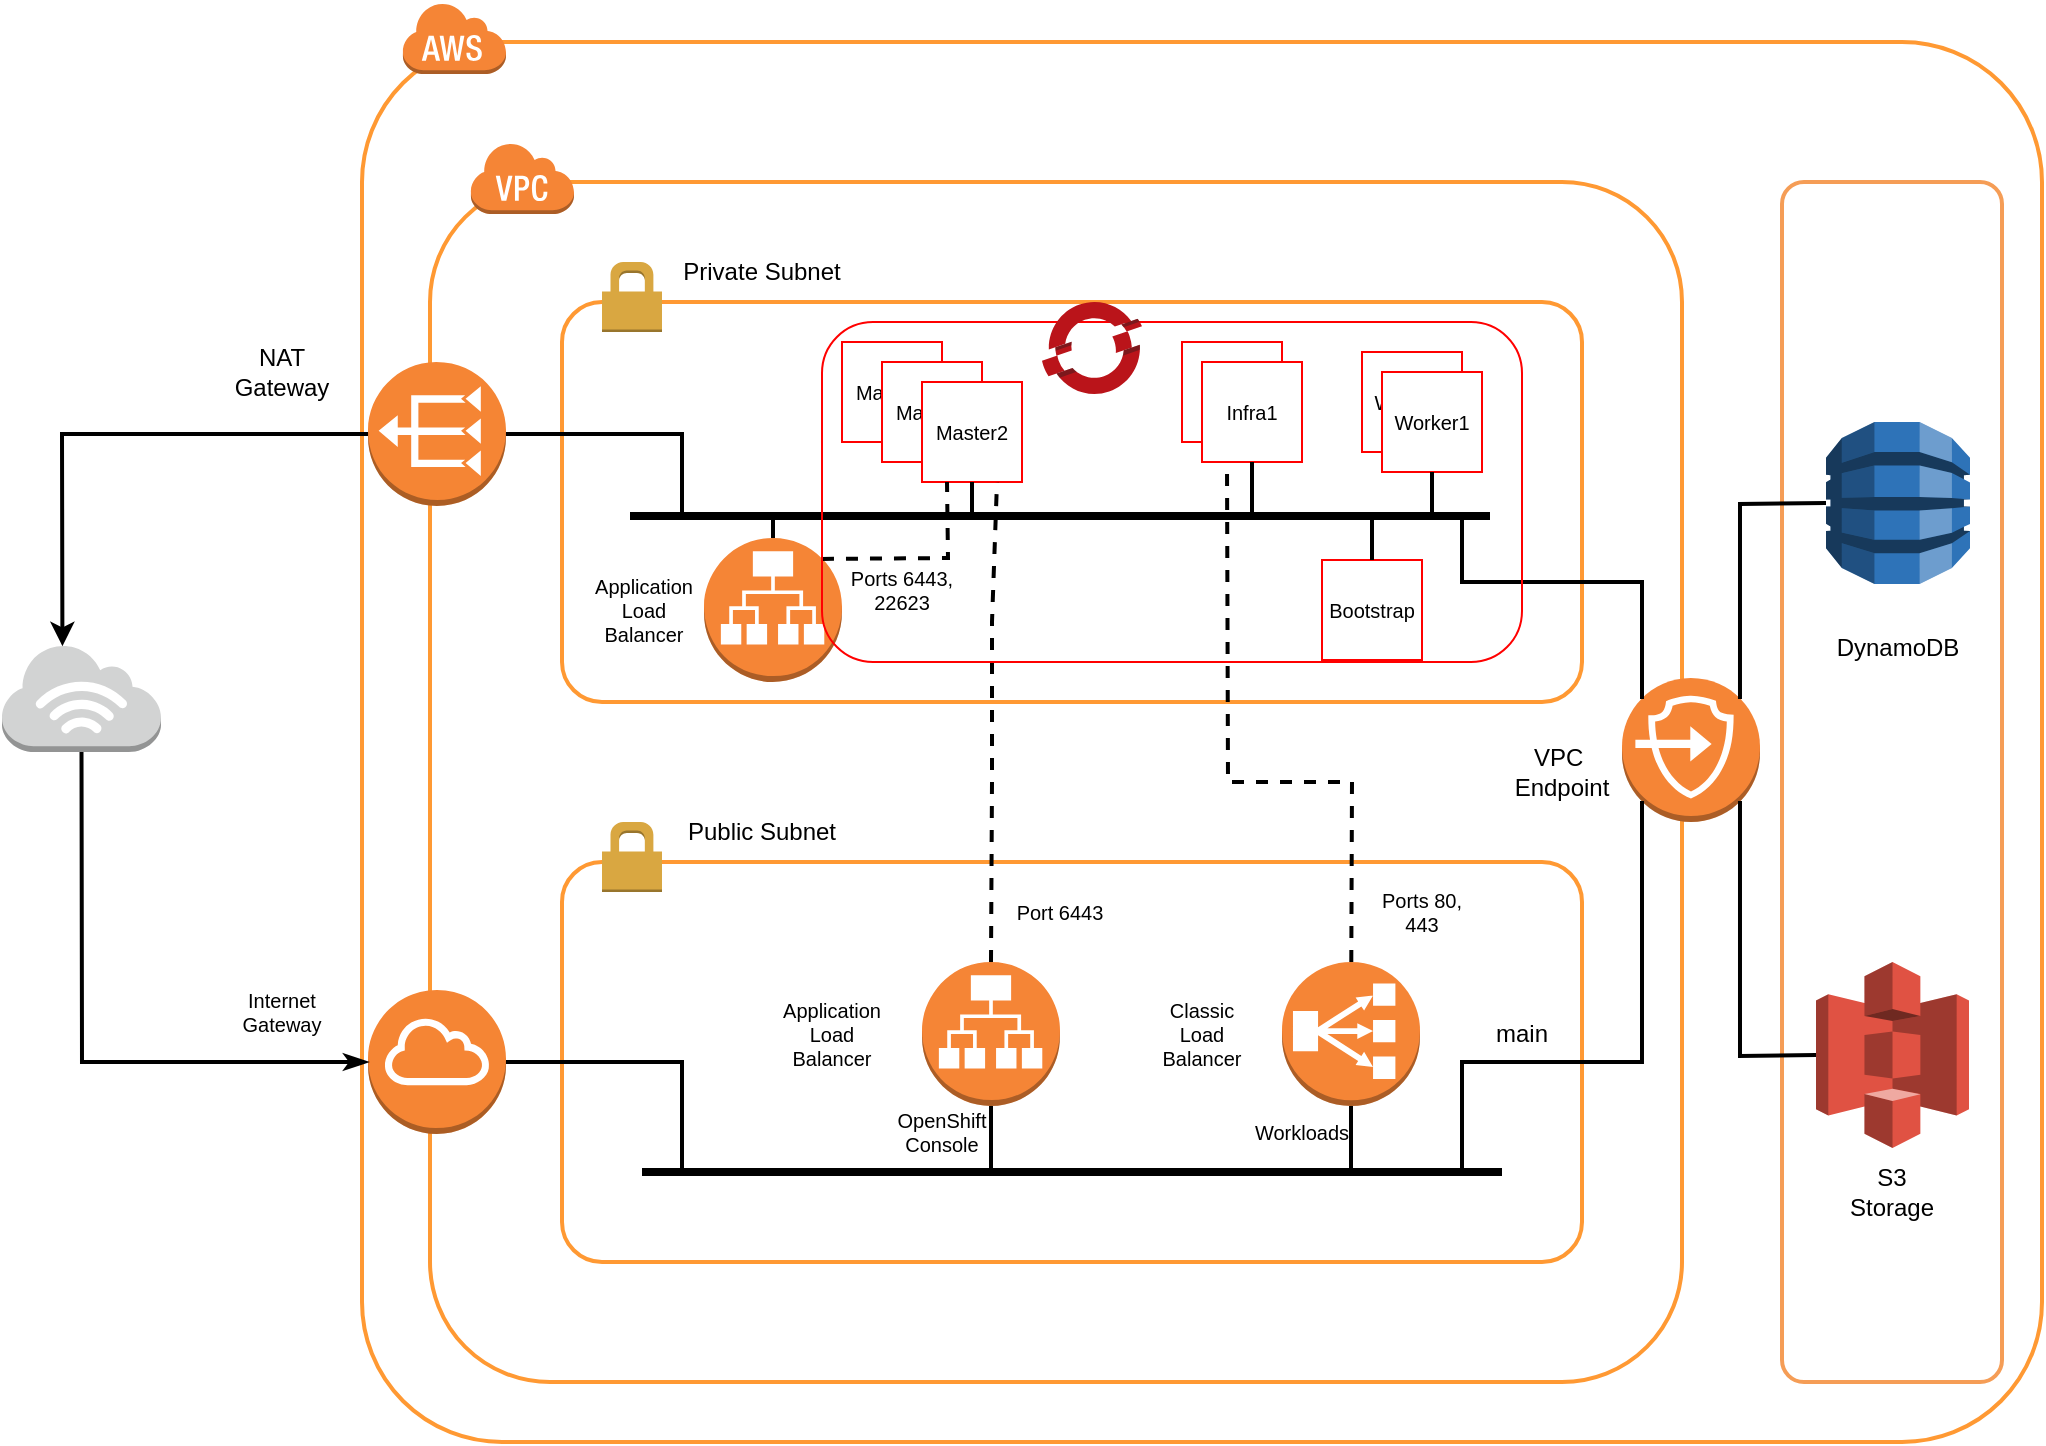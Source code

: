 <mxfile>
    <diagram id="Rc5hr2WGM002AqjLndv9" name="Page-1">
        <mxGraphModel dx="1774" dy="807" grid="1" gridSize="10" guides="1" tooltips="1" connect="1" arrows="1" fold="1" page="1" pageScale="1" pageWidth="827" pageHeight="1169" math="0" shadow="0">
            <root>
                <mxCell id="0"/>
                <object label="Base" id="1">
                    <mxCell style="" parent="0"/>
                </object>
                <mxCell id="4" value="" style="rounded=1;arcSize=10;dashed=0;fillColor=none;gradientColor=none;strokeWidth=2;strokeColor=#FF9933;" vertex="1" parent="1">
                    <mxGeometry x="280" y="230" width="840" height="700" as="geometry"/>
                </mxCell>
                <mxCell id="5" value="" style="dashed=0;html=1;shape=mxgraph.aws3.cloud;fillColor=#F58536;gradientColor=none;dashed=0;" vertex="1" parent="1">
                    <mxGeometry x="300" y="210" width="52" height="36" as="geometry"/>
                </mxCell>
                <mxCell id="8" value="" style="outlineConnect=0;dashed=0;verticalLabelPosition=bottom;verticalAlign=top;align=center;html=1;shape=mxgraph.aws3.internet_3;fillColor=#D2D3D3;gradientColor=none;" vertex="1" parent="1">
                    <mxGeometry x="100" y="531" width="79.5" height="54" as="geometry"/>
                </mxCell>
                <mxCell id="41" value="" style="rounded=1;arcSize=10;strokeColor=#F59D56;fillColor=none;gradientColor=none;strokeWidth=2;" vertex="1" parent="1">
                    <mxGeometry x="990" y="300" width="110" height="600" as="geometry"/>
                </mxCell>
                <object label="VPC" id="9">
                    <mxCell style="" parent="0"/>
                </object>
                <mxCell id="14" value="" style="rounded=1;arcSize=10;dashed=0;fillColor=none;gradientColor=none;strokeWidth=2;strokeColor=#FF9933;" vertex="1" parent="9">
                    <mxGeometry x="314" y="300" width="626" height="600" as="geometry"/>
                </mxCell>
                <mxCell id="15" value="" style="dashed=0;html=1;shape=mxgraph.aws3.virtual_private_cloud;fillColor=#F58536;gradientColor=none;dashed=0;" vertex="1" parent="9">
                    <mxGeometry x="334" y="280" width="52" height="36" as="geometry"/>
                </mxCell>
                <object label="Networking" id="16">
                    <mxCell parent="0"/>
                </object>
                <mxCell id="17" value="" style="rounded=1;arcSize=10;dashed=0;fillColor=none;gradientColor=none;strokeWidth=2;strokeColor=#FF9933;" vertex="1" parent="16">
                    <mxGeometry x="380" y="360" width="510" height="200" as="geometry"/>
                </mxCell>
                <mxCell id="18" value="" style="dashed=0;html=1;shape=mxgraph.aws3.permissions;fillColor=#D9A741;gradientColor=none;dashed=0;" vertex="1" parent="16">
                    <mxGeometry x="400" y="340" width="30" height="35" as="geometry"/>
                </mxCell>
                <mxCell id="19" value="" style="rounded=1;arcSize=10;dashed=0;fillColor=none;gradientColor=none;strokeWidth=2;strokeColor=#FF9933;" vertex="1" parent="16">
                    <mxGeometry x="380" y="640" width="510" height="200" as="geometry"/>
                </mxCell>
                <mxCell id="20" value="" style="dashed=0;html=1;shape=mxgraph.aws3.permissions;fillColor=#D9A741;gradientColor=none;dashed=0;" vertex="1" parent="16">
                    <mxGeometry x="400" y="620" width="30" height="35" as="geometry"/>
                </mxCell>
                <mxCell id="21" value="Private Subnet" style="text;html=1;strokeColor=none;fillColor=none;align=center;verticalAlign=middle;whiteSpace=wrap;rounded=0;" vertex="1" parent="16">
                    <mxGeometry x="430" y="330" width="100" height="30" as="geometry"/>
                </mxCell>
                <mxCell id="22" value="Public Subnet" style="text;html=1;strokeColor=none;fillColor=none;align=center;verticalAlign=middle;whiteSpace=wrap;rounded=0;" vertex="1" parent="16">
                    <mxGeometry x="430" y="610" width="100" height="30" as="geometry"/>
                </mxCell>
                <mxCell id="23" value="" style="outlineConnect=0;dashed=0;verticalLabelPosition=bottom;verticalAlign=top;align=center;html=1;shape=mxgraph.aws3.vpc_nat_gateway;fillColor=#F58534;gradientColor=none;flipV=0;flipH=1;" vertex="1" parent="16">
                    <mxGeometry x="283" y="390" width="69" height="72" as="geometry"/>
                </mxCell>
                <mxCell id="24" value="" style="outlineConnect=0;dashed=0;verticalLabelPosition=bottom;verticalAlign=top;align=center;html=1;shape=mxgraph.aws3.internet_gateway;fillColor=#F58534;gradientColor=none;" vertex="1" parent="16">
                    <mxGeometry x="283" y="704" width="69" height="72" as="geometry"/>
                </mxCell>
                <mxCell id="25" value="NAT Gateway" style="text;html=1;strokeColor=none;fillColor=none;align=center;verticalAlign=middle;whiteSpace=wrap;rounded=0;" vertex="1" parent="16">
                    <mxGeometry x="210" y="380" width="60" height="30" as="geometry"/>
                </mxCell>
                <mxCell id="27" value="" style="line;strokeWidth=4;html=1;perimeter=backbonePerimeter;points=[];outlineConnect=0;" vertex="1" parent="16">
                    <mxGeometry x="414" y="462" width="430" height="10" as="geometry"/>
                </mxCell>
                <mxCell id="28" value="" style="line;strokeWidth=4;html=1;perimeter=backbonePerimeter;points=[];outlineConnect=0;" vertex="1" parent="16">
                    <mxGeometry x="420" y="790" width="430" height="10" as="geometry"/>
                </mxCell>
                <mxCell id="29" value="" style="endArrow=none;html=1;entryX=1;entryY=0.5;entryDx=0;entryDy=0;entryPerimeter=0;exitX=0.38;exitY=0.02;exitDx=0;exitDy=0;exitPerimeter=0;rounded=0;startArrow=classic;startFill=1;strokeWidth=2;" edge="1" parent="16" source="8" target="23">
                    <mxGeometry width="50" height="50" relative="1" as="geometry">
                        <mxPoint x="60" y="460" as="sourcePoint"/>
                        <mxPoint x="110" y="410" as="targetPoint"/>
                        <Array as="points">
                            <mxPoint x="130" y="426"/>
                        </Array>
                    </mxGeometry>
                </mxCell>
                <mxCell id="30" value="" style="endArrow=classicThin;html=1;rounded=0;entryX=0;entryY=0.5;entryDx=0;entryDy=0;entryPerimeter=0;exitX=0.5;exitY=1;exitDx=0;exitDy=0;exitPerimeter=0;endFill=1;strokeWidth=2;" edge="1" parent="16" source="8" target="24">
                    <mxGeometry width="50" height="50" relative="1" as="geometry">
                        <mxPoint x="160" y="740" as="sourcePoint"/>
                        <mxPoint x="210" y="690" as="targetPoint"/>
                        <Array as="points">
                            <mxPoint x="140" y="740"/>
                        </Array>
                    </mxGeometry>
                </mxCell>
                <mxCell id="31" value="" style="endArrow=none;html=1;rounded=0;entryX=1;entryY=0.5;entryDx=0;entryDy=0;entryPerimeter=0;strokeWidth=2;" edge="1" parent="16" source="28" target="24">
                    <mxGeometry width="50" height="50" relative="1" as="geometry">
                        <mxPoint x="170" y="870" as="sourcePoint"/>
                        <mxPoint x="220" y="820" as="targetPoint"/>
                        <Array as="points">
                            <mxPoint x="440" y="740"/>
                        </Array>
                    </mxGeometry>
                </mxCell>
                <mxCell id="32" value="" style="outlineConnect=0;dashed=0;verticalLabelPosition=bottom;verticalAlign=top;align=center;html=1;shape=mxgraph.aws3.endpoints;fillColor=#F58536;gradientColor=none;" vertex="1" parent="16">
                    <mxGeometry x="910" y="548" width="69" height="72" as="geometry"/>
                </mxCell>
                <mxCell id="33" value="" style="outlineConnect=0;dashed=0;verticalLabelPosition=bottom;verticalAlign=top;align=center;html=1;shape=mxgraph.aws3.classic_load_balancer;fillColor=#F58536;gradientColor=none;" vertex="1" parent="16">
                    <mxGeometry x="740" y="690" width="69" height="72" as="geometry"/>
                </mxCell>
                <mxCell id="34" value="" style="outlineConnect=0;dashed=0;verticalLabelPosition=bottom;verticalAlign=top;align=center;html=1;shape=mxgraph.aws3.application_load_balancer;fillColor=#F58536;gradientColor=none;" vertex="1" parent="16">
                    <mxGeometry x="560" y="690" width="69" height="72" as="geometry"/>
                </mxCell>
                <mxCell id="35" value="" style="outlineConnect=0;dashed=0;verticalLabelPosition=bottom;verticalAlign=top;align=center;html=1;shape=mxgraph.aws3.application_load_balancer;fillColor=#F58536;gradientColor=none;" vertex="1" parent="16">
                    <mxGeometry x="451" y="478" width="69" height="72" as="geometry"/>
                </mxCell>
                <mxCell id="36" value="" style="endArrow=none;html=1;rounded=0;strokeWidth=2;exitX=0;exitY=0.5;exitDx=0;exitDy=0;exitPerimeter=0;" edge="1" parent="16" source="23" target="27">
                    <mxGeometry width="50" height="50" relative="1" as="geometry">
                        <mxPoint x="60" y="320" as="sourcePoint"/>
                        <mxPoint x="110" y="270" as="targetPoint"/>
                        <Array as="points">
                            <mxPoint x="440" y="426"/>
                        </Array>
                    </mxGeometry>
                </mxCell>
                <mxCell id="37" value="" style="endArrow=none;html=1;rounded=0;strokeWidth=2;entryX=0.145;entryY=0.145;entryDx=0;entryDy=0;entryPerimeter=0;" edge="1" parent="16" source="27" target="32">
                    <mxGeometry width="50" height="50" relative="1" as="geometry">
                        <mxPoint x="790" y="620" as="sourcePoint"/>
                        <mxPoint x="840" y="570" as="targetPoint"/>
                        <Array as="points">
                            <mxPoint x="830" y="500"/>
                            <mxPoint x="920" y="500"/>
                        </Array>
                    </mxGeometry>
                </mxCell>
                <mxCell id="38" value="" style="endArrow=none;html=1;rounded=0;strokeWidth=2;entryX=0.145;entryY=0.855;entryDx=0;entryDy=0;entryPerimeter=0;" edge="1" parent="16" source="28" target="32">
                    <mxGeometry width="50" height="50" relative="1" as="geometry">
                        <mxPoint x="800" y="760" as="sourcePoint"/>
                        <mxPoint x="850" y="710" as="targetPoint"/>
                        <Array as="points">
                            <mxPoint x="830" y="740"/>
                            <mxPoint x="920" y="740"/>
                        </Array>
                    </mxGeometry>
                </mxCell>
                <mxCell id="39" value="VPC&amp;nbsp;&lt;br&gt;Endpoint" style="text;html=1;strokeColor=none;fillColor=none;align=center;verticalAlign=middle;whiteSpace=wrap;rounded=0;" vertex="1" parent="16">
                    <mxGeometry x="850" y="580" width="60" height="30" as="geometry"/>
                </mxCell>
                <mxCell id="45" value="" style="outlineConnect=0;dashed=0;verticalLabelPosition=bottom;verticalAlign=top;align=center;html=1;shape=mxgraph.aws3.s3;fillColor=#E05243;gradientColor=none;strokeColor=#FF9933;" vertex="1" parent="16">
                    <mxGeometry x="1007" y="690" width="76.5" height="93" as="geometry"/>
                </mxCell>
                <mxCell id="46" value="S3 Storage" style="text;html=1;strokeColor=none;fillColor=none;align=center;verticalAlign=middle;whiteSpace=wrap;rounded=0;" vertex="1" parent="16">
                    <mxGeometry x="1015" y="790" width="60" height="30" as="geometry"/>
                </mxCell>
                <mxCell id="47" value="main" style="text;html=1;strokeColor=none;fillColor=none;align=center;verticalAlign=middle;whiteSpace=wrap;rounded=0;" vertex="1" parent="16">
                    <mxGeometry x="830" y="711" width="60" height="30" as="geometry"/>
                </mxCell>
                <mxCell id="48" value="" style="outlineConnect=0;dashed=0;verticalLabelPosition=bottom;verticalAlign=top;align=center;html=1;shape=mxgraph.aws3.dynamo_db;fillColor=#2E73B8;gradientColor=none;strokeColor=#FF9933;" vertex="1" parent="16">
                    <mxGeometry x="1012" y="420" width="72" height="81" as="geometry"/>
                </mxCell>
                <mxCell id="49" value="DynamoDB" style="text;html=1;strokeColor=none;fillColor=none;align=center;verticalAlign=middle;whiteSpace=wrap;rounded=0;" vertex="1" parent="16">
                    <mxGeometry x="1018" y="518" width="60" height="30" as="geometry"/>
                </mxCell>
                <mxCell id="50" value="" style="endArrow=none;html=1;rounded=0;strokeWidth=2;entryX=0;entryY=0.5;entryDx=0;entryDy=0;entryPerimeter=0;exitX=0.855;exitY=0.145;exitDx=0;exitDy=0;exitPerimeter=0;" edge="1" parent="16" source="32" target="48">
                    <mxGeometry width="50" height="50" relative="1" as="geometry">
                        <mxPoint x="1150" y="580" as="sourcePoint"/>
                        <mxPoint x="1200" y="530" as="targetPoint"/>
                        <Array as="points">
                            <mxPoint x="969" y="461"/>
                        </Array>
                    </mxGeometry>
                </mxCell>
                <mxCell id="51" value="" style="endArrow=none;html=1;rounded=0;strokeWidth=2;entryX=0.855;entryY=0.855;entryDx=0;entryDy=0;entryPerimeter=0;exitX=0;exitY=0.5;exitDx=0;exitDy=0;exitPerimeter=0;" edge="1" parent="16" source="45" target="32">
                    <mxGeometry width="50" height="50" relative="1" as="geometry">
                        <mxPoint x="1130" y="710" as="sourcePoint"/>
                        <mxPoint x="1180" y="660" as="targetPoint"/>
                        <Array as="points">
                            <mxPoint x="969" y="737"/>
                        </Array>
                    </mxGeometry>
                </mxCell>
                <mxCell id="52" value="Bootstrap" style="whiteSpace=wrap;html=1;aspect=fixed;strokeColor=#FF0000;fontSize=10;" vertex="1" parent="16">
                    <mxGeometry x="760" y="489" width="50" height="50" as="geometry"/>
                </mxCell>
                <mxCell id="53" value="Master0" style="whiteSpace=wrap;html=1;aspect=fixed;strokeColor=#FF0000;fontSize=10;" vertex="1" parent="16">
                    <mxGeometry x="520" y="380" width="50" height="50" as="geometry"/>
                </mxCell>
                <mxCell id="54" value="Master1" style="whiteSpace=wrap;html=1;aspect=fixed;strokeColor=#FF0000;fontSize=10;" vertex="1" parent="16">
                    <mxGeometry x="540" y="390" width="50" height="50" as="geometry"/>
                </mxCell>
                <mxCell id="55" value="Master2" style="whiteSpace=wrap;html=1;aspect=fixed;strokeColor=#FF0000;fontSize=10;" vertex="1" parent="16">
                    <mxGeometry x="560" y="400" width="50" height="50" as="geometry"/>
                </mxCell>
                <mxCell id="56" value="Worker0" style="whiteSpace=wrap;html=1;aspect=fixed;strokeColor=#FF0000;fontSize=10;" vertex="1" parent="16">
                    <mxGeometry x="780" y="385" width="50" height="50" as="geometry"/>
                </mxCell>
                <mxCell id="57" value="Worker1" style="whiteSpace=wrap;html=1;aspect=fixed;strokeColor=#FF0000;fontSize=10;" vertex="1" parent="16">
                    <mxGeometry x="790" y="395" width="50" height="50" as="geometry"/>
                </mxCell>
                <mxCell id="58" value="Infra0" style="whiteSpace=wrap;html=1;aspect=fixed;strokeColor=#FF0000;fontSize=10;" vertex="1" parent="16">
                    <mxGeometry x="690" y="380" width="50" height="50" as="geometry"/>
                </mxCell>
                <mxCell id="59" value="Infra1" style="whiteSpace=wrap;html=1;aspect=fixed;strokeColor=#FF0000;fontSize=10;" vertex="1" parent="16">
                    <mxGeometry x="700" y="390" width="50" height="50" as="geometry"/>
                </mxCell>
                <mxCell id="60" value="" style="endArrow=none;html=1;rounded=0;fontSize=10;strokeWidth=2;entryX=0.5;entryY=1;entryDx=0;entryDy=0;" edge="1" parent="16" source="27" target="55">
                    <mxGeometry width="50" height="50" relative="1" as="geometry">
                        <mxPoint x="100" y="330" as="sourcePoint"/>
                        <mxPoint x="150" y="280" as="targetPoint"/>
                    </mxGeometry>
                </mxCell>
                <mxCell id="61" value="" style="endArrow=none;html=1;rounded=0;fontSize=10;strokeWidth=2;entryX=0.5;entryY=1;entryDx=0;entryDy=0;" edge="1" parent="16" source="27" target="57">
                    <mxGeometry width="50" height="50" relative="1" as="geometry">
                        <mxPoint x="590" y="370" as="sourcePoint"/>
                        <mxPoint x="640" y="320" as="targetPoint"/>
                    </mxGeometry>
                </mxCell>
                <mxCell id="62" value="" style="endArrow=none;html=1;rounded=0;fontSize=10;strokeWidth=2;entryX=0.5;entryY=1;entryDx=0;entryDy=0;" edge="1" parent="16" source="27" target="59">
                    <mxGeometry width="50" height="50" relative="1" as="geometry">
                        <mxPoint x="690" y="550" as="sourcePoint"/>
                        <mxPoint x="740" y="500" as="targetPoint"/>
                    </mxGeometry>
                </mxCell>
                <mxCell id="63" value="" style="endArrow=none;html=1;rounded=0;fontSize=10;strokeWidth=2;exitX=0.5;exitY=0;exitDx=0;exitDy=0;" edge="1" parent="16" source="52" target="27">
                    <mxGeometry width="50" height="50" relative="1" as="geometry">
                        <mxPoint x="760" y="460" as="sourcePoint"/>
                        <mxPoint x="810" y="410" as="targetPoint"/>
                    </mxGeometry>
                </mxCell>
                <mxCell id="64" value="" style="endArrow=none;html=1;rounded=0;fontSize=10;strokeWidth=2;entryX=0.5;entryY=0;entryDx=0;entryDy=0;entryPerimeter=0;" edge="1" parent="16" source="27" target="35">
                    <mxGeometry width="50" height="50" relative="1" as="geometry">
                        <mxPoint x="540" y="540" as="sourcePoint"/>
                        <mxPoint x="590" y="490" as="targetPoint"/>
                    </mxGeometry>
                </mxCell>
                <mxCell id="65" value="" style="endArrow=none;html=1;rounded=0;fontSize=10;strokeWidth=2;entryX=0.5;entryY=1;entryDx=0;entryDy=0;entryPerimeter=0;" edge="1" parent="16" source="28" target="33">
                    <mxGeometry width="50" height="50" relative="1" as="geometry">
                        <mxPoint x="170" y="900" as="sourcePoint"/>
                        <mxPoint x="220" y="850" as="targetPoint"/>
                    </mxGeometry>
                </mxCell>
                <mxCell id="66" value="" style="endArrow=none;html=1;rounded=0;fontSize=10;strokeWidth=2;entryX=0.5;entryY=1;entryDx=0;entryDy=0;entryPerimeter=0;" edge="1" parent="16" source="28" target="34">
                    <mxGeometry width="50" height="50" relative="1" as="geometry">
                        <mxPoint x="600" y="870" as="sourcePoint"/>
                        <mxPoint x="650" y="820" as="targetPoint"/>
                    </mxGeometry>
                </mxCell>
                <mxCell id="67" value="Classic&lt;br&gt;Load&lt;br&gt;Balancer" style="text;html=1;strokeColor=none;fillColor=none;align=center;verticalAlign=middle;whiteSpace=wrap;rounded=0;fontSize=10;" vertex="1" parent="16">
                    <mxGeometry x="670" y="711" width="60" height="30" as="geometry"/>
                </mxCell>
                <mxCell id="68" value="Application&lt;br&gt;Load&lt;br&gt;Balancer" style="text;html=1;strokeColor=none;fillColor=none;align=center;verticalAlign=middle;whiteSpace=wrap;rounded=0;fontSize=10;" vertex="1" parent="16">
                    <mxGeometry x="391" y="499" width="60" height="30" as="geometry"/>
                </mxCell>
                <mxCell id="69" value="Application&lt;br&gt;Load&lt;br&gt;Balancer" style="text;html=1;strokeColor=none;fillColor=none;align=center;verticalAlign=middle;whiteSpace=wrap;rounded=0;fontSize=10;" vertex="1" parent="16">
                    <mxGeometry x="485" y="711" width="60" height="30" as="geometry"/>
                </mxCell>
                <mxCell id="70" value="Internet&lt;br&gt;Gateway" style="text;html=1;strokeColor=none;fillColor=none;align=center;verticalAlign=middle;whiteSpace=wrap;rounded=0;fontSize=10;" vertex="1" parent="16">
                    <mxGeometry x="210" y="700" width="60" height="30" as="geometry"/>
                </mxCell>
                <mxCell id="71" value="" style="endArrow=none;dashed=1;html=1;rounded=0;fontSize=10;strokeWidth=2;exitX=0.5;exitY=0;exitDx=0;exitDy=0;exitPerimeter=0;entryX=0.75;entryY=1;entryDx=0;entryDy=0;" edge="1" parent="16" source="34" target="55">
                    <mxGeometry width="50" height="50" relative="1" as="geometry">
                        <mxPoint x="600" y="620" as="sourcePoint"/>
                        <mxPoint x="650" y="570" as="targetPoint"/>
                        <Array as="points">
                            <mxPoint x="595" y="600"/>
                            <mxPoint x="595" y="520"/>
                        </Array>
                    </mxGeometry>
                </mxCell>
                <mxCell id="72" value="Port 6443" style="text;html=1;strokeColor=none;fillColor=none;align=center;verticalAlign=middle;whiteSpace=wrap;rounded=0;fontSize=10;" vertex="1" parent="16">
                    <mxGeometry x="599" y="650" width="60" height="30" as="geometry"/>
                </mxCell>
                <mxCell id="73" value="OpenShift&lt;br&gt;Console" style="text;html=1;strokeColor=none;fillColor=none;align=center;verticalAlign=middle;whiteSpace=wrap;rounded=0;fontSize=10;" vertex="1" parent="16">
                    <mxGeometry x="540" y="760" width="60" height="30" as="geometry"/>
                </mxCell>
                <mxCell id="74" value="Workloads" style="text;html=1;strokeColor=none;fillColor=none;align=center;verticalAlign=middle;whiteSpace=wrap;rounded=0;fontSize=10;" vertex="1" parent="16">
                    <mxGeometry x="720" y="760" width="60" height="30" as="geometry"/>
                </mxCell>
                <mxCell id="76" value="" style="endArrow=none;dashed=1;html=1;rounded=0;fontSize=10;strokeWidth=2;entryX=0.25;entryY=1;entryDx=0;entryDy=0;" edge="1" parent="16" source="33" target="59">
                    <mxGeometry width="50" height="50" relative="1" as="geometry">
                        <mxPoint x="730" y="630" as="sourcePoint"/>
                        <mxPoint x="780" y="580" as="targetPoint"/>
                        <Array as="points">
                            <mxPoint x="775" y="600"/>
                            <mxPoint x="713" y="600"/>
                        </Array>
                    </mxGeometry>
                </mxCell>
                <mxCell id="77" value="Ports 80, 443" style="text;html=1;strokeColor=none;fillColor=none;align=center;verticalAlign=middle;whiteSpace=wrap;rounded=0;fontSize=10;" vertex="1" parent="16">
                    <mxGeometry x="780" y="650" width="60" height="30" as="geometry"/>
                </mxCell>
                <mxCell id="78" value="" style="endArrow=none;dashed=1;html=1;rounded=0;fontSize=10;strokeWidth=2;entryX=0.25;entryY=1;entryDx=0;entryDy=0;exitX=0.855;exitY=0.145;exitDx=0;exitDy=0;exitPerimeter=0;" edge="1" parent="16" source="35" target="55">
                    <mxGeometry width="50" height="50" relative="1" as="geometry">
                        <mxPoint x="390" y="480" as="sourcePoint"/>
                        <mxPoint x="440" y="430" as="targetPoint"/>
                        <Array as="points">
                            <mxPoint x="573" y="488"/>
                        </Array>
                    </mxGeometry>
                </mxCell>
                <mxCell id="79" value="Ports 6443, 22623" style="text;html=1;strokeColor=none;fillColor=none;align=center;verticalAlign=middle;whiteSpace=wrap;rounded=0;fontSize=10;" vertex="1" parent="16">
                    <mxGeometry x="520" y="489" width="60" height="30" as="geometry"/>
                </mxCell>
                <mxCell id="83" value="" style="rounded=1;whiteSpace=wrap;html=1;fontSize=10;strokeColor=#FF0000;fillColor=none;" vertex="1" parent="16">
                    <mxGeometry x="510" y="370" width="350" height="170" as="geometry"/>
                </mxCell>
                <mxCell id="81" value="" style="sketch=0;aspect=fixed;html=1;points=[];align=center;image;fontSize=12;image=img/lib/mscae/OpenShift.svg;strokeColor=#FF0000;" vertex="1" parent="16">
                    <mxGeometry x="620" y="360" width="50" height="46" as="geometry"/>
                </mxCell>
            </root>
        </mxGraphModel>
    </diagram>
</mxfile>